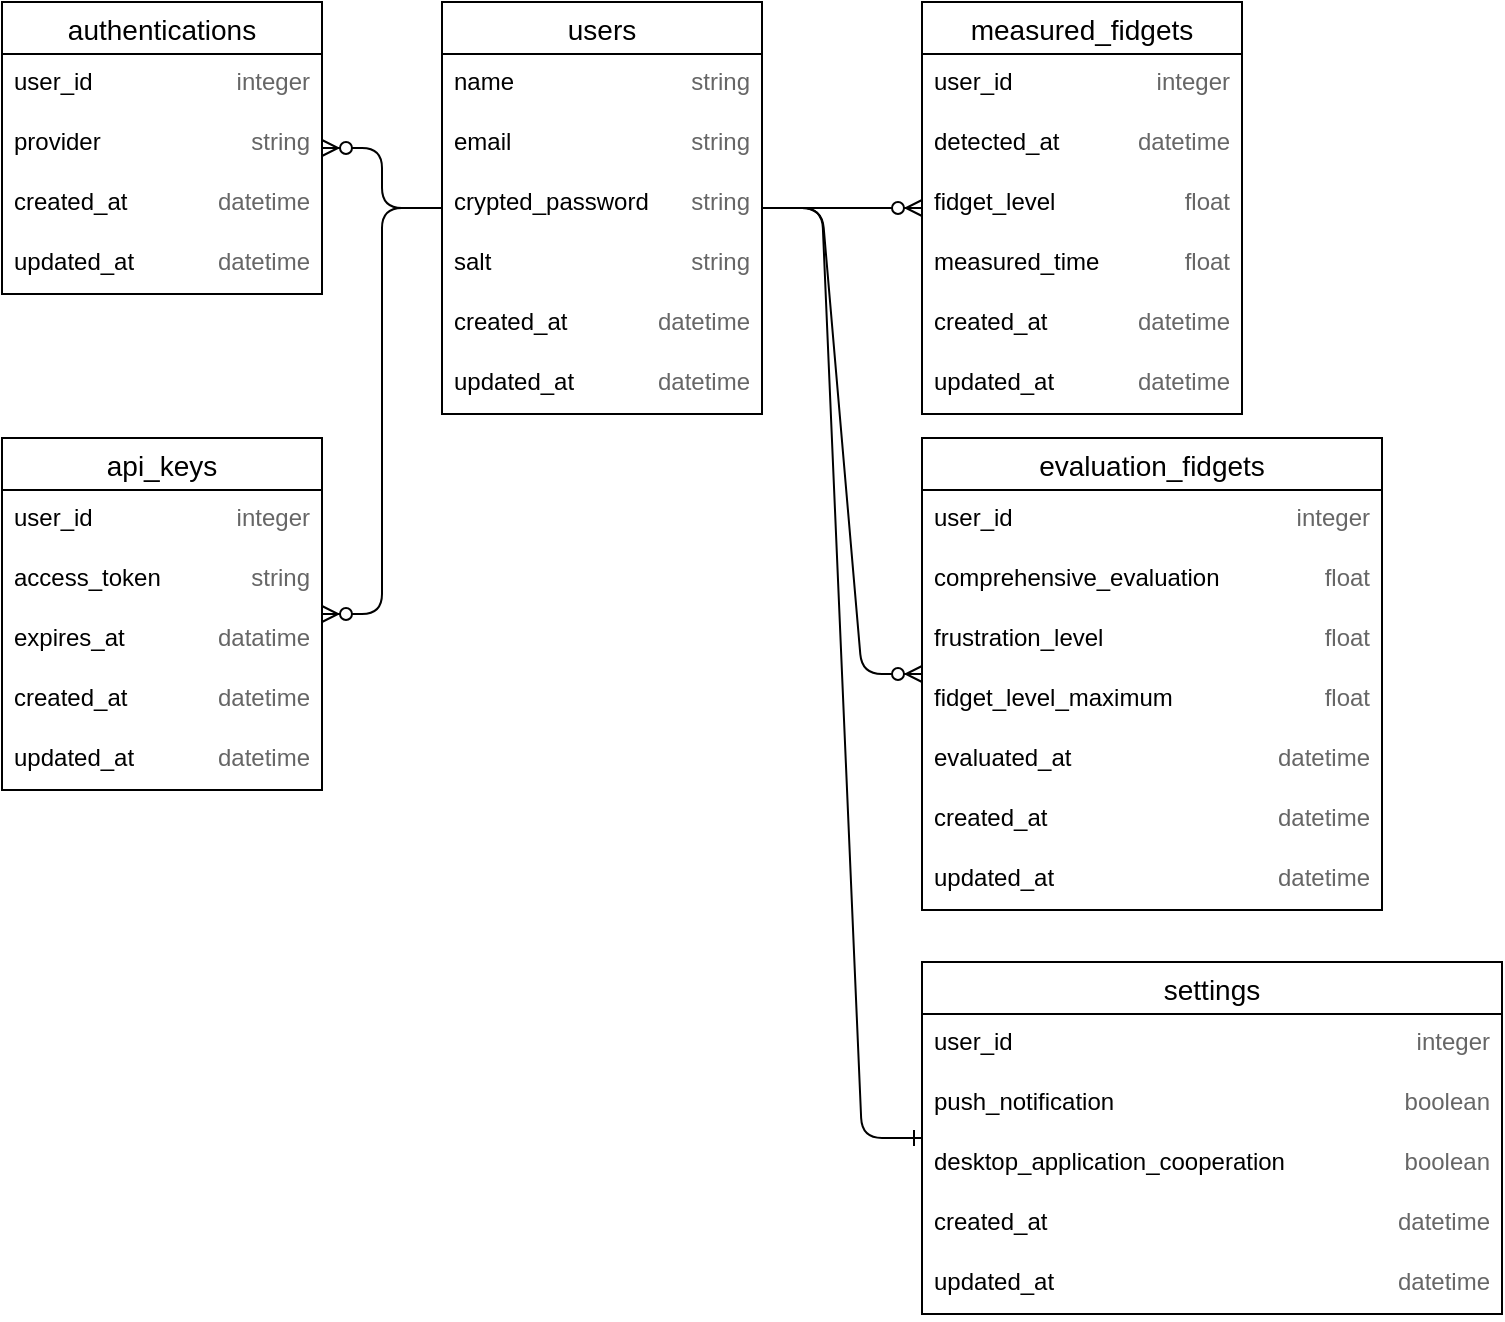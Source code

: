 <mxfile version="14.5.1" type="github">
  <diagram id="KMcwc66zo0s1owtwAtsU" name="ページ1">
    <mxGraphModel dx="946" dy="621" grid="1" gridSize="10" guides="1" tooltips="1" connect="1" arrows="1" fold="1" page="1" pageScale="1" pageWidth="1169" pageHeight="827" math="0" shadow="0">
      <root>
        <mxCell id="0" />
        <mxCell id="1" parent="0" />
        <object label="users" user="" id="TI8mW6i3zvdnM-aCLv4K-14">
          <mxCell style="swimlane;fontStyle=0;childLayout=stackLayout;horizontal=1;startSize=26;horizontalStack=0;resizeParent=1;resizeParentMax=0;resizeLast=0;collapsible=1;marginBottom=0;align=center;fontSize=14;" parent="1" vertex="1">
            <mxGeometry x="250" y="10" width="160" height="206" as="geometry" />
          </mxCell>
        </object>
        <mxCell id="AFSvtwd09aoUbGUzWYIh-38" value="" style="group" parent="TI8mW6i3zvdnM-aCLv4K-14" vertex="1" connectable="0">
          <mxGeometry y="26" width="160" height="30" as="geometry" />
        </mxCell>
        <mxCell id="AFSvtwd09aoUbGUzWYIh-39" value="name" style="text;strokeColor=none;fillColor=none;spacingLeft=4;spacingRight=4;overflow=hidden;rotatable=0;points=[[0,0.5],[1,0.5]];portConstraint=eastwest;fontSize=12;" parent="AFSvtwd09aoUbGUzWYIh-38" vertex="1">
          <mxGeometry width="100" height="30" as="geometry" />
        </mxCell>
        <mxCell id="AFSvtwd09aoUbGUzWYIh-40" value="string" style="text;strokeColor=none;fillColor=none;spacingLeft=4;spacingRight=4;overflow=hidden;rotatable=0;points=[[0,0.5],[1,0.5]];portConstraint=eastwest;fontSize=12;align=right;fontColor=#666666;" parent="AFSvtwd09aoUbGUzWYIh-38" vertex="1">
          <mxGeometry x="100" width="60" height="30" as="geometry" />
        </mxCell>
        <mxCell id="AFSvtwd09aoUbGUzWYIh-32" value="" style="group" parent="TI8mW6i3zvdnM-aCLv4K-14" vertex="1" connectable="0">
          <mxGeometry y="56" width="160" height="30" as="geometry" />
        </mxCell>
        <mxCell id="AFSvtwd09aoUbGUzWYIh-33" value="email" style="text;strokeColor=none;fillColor=none;spacingLeft=4;spacingRight=4;overflow=hidden;rotatable=0;points=[[0,0.5],[1,0.5]];portConstraint=eastwest;fontSize=12;" parent="AFSvtwd09aoUbGUzWYIh-32" vertex="1">
          <mxGeometry width="100" height="20.455" as="geometry" />
        </mxCell>
        <mxCell id="AFSvtwd09aoUbGUzWYIh-34" value="string" style="text;strokeColor=none;fillColor=none;spacingLeft=4;spacingRight=4;overflow=hidden;rotatable=0;points=[[0,0.5],[1,0.5]];portConstraint=eastwest;fontSize=12;align=right;fontColor=#666666;" parent="AFSvtwd09aoUbGUzWYIh-32" vertex="1">
          <mxGeometry x="100" width="60" height="20.455" as="geometry" />
        </mxCell>
        <mxCell id="AFSvtwd09aoUbGUzWYIh-29" value="" style="group" parent="TI8mW6i3zvdnM-aCLv4K-14" vertex="1" connectable="0">
          <mxGeometry y="86" width="160" height="30" as="geometry" />
        </mxCell>
        <mxCell id="AFSvtwd09aoUbGUzWYIh-30" value="crypted_password" style="text;strokeColor=none;fillColor=none;spacingLeft=4;spacingRight=4;overflow=hidden;rotatable=0;points=[[0,0.5],[1,0.5]];portConstraint=eastwest;fontSize=12;" parent="AFSvtwd09aoUbGUzWYIh-29" vertex="1">
          <mxGeometry width="110" height="30" as="geometry" />
        </mxCell>
        <mxCell id="AFSvtwd09aoUbGUzWYIh-31" value="string" style="text;strokeColor=none;fillColor=none;spacingLeft=4;spacingRight=4;overflow=hidden;rotatable=0;points=[[0,0.5],[1,0.5]];portConstraint=eastwest;fontSize=12;align=right;fontColor=#666666;" parent="AFSvtwd09aoUbGUzWYIh-29" vertex="1">
          <mxGeometry x="110" width="50" height="30" as="geometry" />
        </mxCell>
        <mxCell id="AFSvtwd09aoUbGUzWYIh-26" value="" style="group" parent="TI8mW6i3zvdnM-aCLv4K-14" vertex="1" connectable="0">
          <mxGeometry y="116" width="160" height="30" as="geometry" />
        </mxCell>
        <mxCell id="AFSvtwd09aoUbGUzWYIh-27" value="salt" style="text;strokeColor=none;fillColor=none;spacingLeft=4;spacingRight=4;overflow=hidden;rotatable=0;points=[[0,0.5],[1,0.5]];portConstraint=eastwest;fontSize=12;" parent="AFSvtwd09aoUbGUzWYIh-26" vertex="1">
          <mxGeometry width="100" height="30" as="geometry" />
        </mxCell>
        <mxCell id="AFSvtwd09aoUbGUzWYIh-28" value="string" style="text;strokeColor=none;fillColor=none;spacingLeft=4;spacingRight=4;overflow=hidden;rotatable=0;points=[[0,0.5],[1,0.5]];portConstraint=eastwest;fontSize=12;align=right;fontColor=#666666;" parent="AFSvtwd09aoUbGUzWYIh-26" vertex="1">
          <mxGeometry x="100" width="60" height="30" as="geometry" />
        </mxCell>
        <mxCell id="AFSvtwd09aoUbGUzWYIh-20" value="" style="group" parent="TI8mW6i3zvdnM-aCLv4K-14" vertex="1" connectable="0">
          <mxGeometry y="146" width="160" height="30" as="geometry" />
        </mxCell>
        <mxCell id="AFSvtwd09aoUbGUzWYIh-21" value="created_at" style="text;strokeColor=none;fillColor=none;spacingLeft=4;spacingRight=4;overflow=hidden;rotatable=0;points=[[0,0.5],[1,0.5]];portConstraint=eastwest;fontSize=12;" parent="AFSvtwd09aoUbGUzWYIh-20" vertex="1">
          <mxGeometry width="100" height="30" as="geometry" />
        </mxCell>
        <mxCell id="AFSvtwd09aoUbGUzWYIh-22" value="datetime" style="text;strokeColor=none;fillColor=none;spacingLeft=4;spacingRight=4;overflow=hidden;rotatable=0;points=[[0,0.5],[1,0.5]];portConstraint=eastwest;fontSize=12;align=right;fontColor=#666666;" parent="AFSvtwd09aoUbGUzWYIh-20" vertex="1">
          <mxGeometry x="100" width="60" height="30" as="geometry" />
        </mxCell>
        <mxCell id="AFSvtwd09aoUbGUzWYIh-19" value="" style="group" parent="TI8mW6i3zvdnM-aCLv4K-14" vertex="1" connectable="0">
          <mxGeometry y="176" width="160" height="30" as="geometry" />
        </mxCell>
        <mxCell id="AFSvtwd09aoUbGUzWYIh-17" value="updated_at" style="text;strokeColor=none;fillColor=none;spacingLeft=4;spacingRight=4;overflow=hidden;rotatable=0;points=[[0,0.5],[1,0.5]];portConstraint=eastwest;fontSize=12;" parent="AFSvtwd09aoUbGUzWYIh-19" vertex="1">
          <mxGeometry width="100" height="30" as="geometry" />
        </mxCell>
        <mxCell id="AFSvtwd09aoUbGUzWYIh-18" value="datetime" style="text;strokeColor=none;fillColor=none;spacingLeft=4;spacingRight=4;overflow=hidden;rotatable=0;points=[[0,0.5],[1,0.5]];portConstraint=eastwest;fontSize=12;align=right;fontColor=#666666;" parent="AFSvtwd09aoUbGUzWYIh-19" vertex="1">
          <mxGeometry x="100" width="60" height="30" as="geometry" />
        </mxCell>
        <mxCell id="TI8mW6i3zvdnM-aCLv4K-18" value="measured_fidgets" style="swimlane;fontStyle=0;childLayout=stackLayout;horizontal=1;startSize=26;horizontalStack=0;resizeParent=1;resizeParentMax=0;resizeLast=0;collapsible=1;marginBottom=0;align=center;fontSize=14;" parent="1" vertex="1">
          <mxGeometry x="490" y="10" width="160" height="206" as="geometry" />
        </mxCell>
        <mxCell id="AFSvtwd09aoUbGUzWYIh-58" value="" style="group" parent="TI8mW6i3zvdnM-aCLv4K-18" vertex="1" connectable="0">
          <mxGeometry y="26" width="160" height="30" as="geometry" />
        </mxCell>
        <mxCell id="AFSvtwd09aoUbGUzWYIh-59" value="user_id" style="text;strokeColor=none;fillColor=none;spacingLeft=4;spacingRight=4;overflow=hidden;rotatable=0;points=[[0,0.5],[1,0.5]];portConstraint=eastwest;fontSize=12;" parent="AFSvtwd09aoUbGUzWYIh-58" vertex="1">
          <mxGeometry width="100" height="30" as="geometry" />
        </mxCell>
        <mxCell id="AFSvtwd09aoUbGUzWYIh-60" value="integer" style="text;strokeColor=none;fillColor=none;spacingLeft=4;spacingRight=4;overflow=hidden;rotatable=0;points=[[0,0.5],[1,0.5]];portConstraint=eastwest;fontSize=12;align=right;fontColor=#666666;" parent="AFSvtwd09aoUbGUzWYIh-58" vertex="1">
          <mxGeometry x="100" width="60" height="30" as="geometry" />
        </mxCell>
        <mxCell id="AFSvtwd09aoUbGUzWYIh-70" value="" style="group" parent="TI8mW6i3zvdnM-aCLv4K-18" vertex="1" connectable="0">
          <mxGeometry y="56" width="160" height="30" as="geometry" />
        </mxCell>
        <mxCell id="AFSvtwd09aoUbGUzWYIh-71" value="detected_at" style="text;strokeColor=none;fillColor=none;spacingLeft=4;spacingRight=4;overflow=hidden;rotatable=0;points=[[0,0.5],[1,0.5]];portConstraint=eastwest;fontSize=12;" parent="AFSvtwd09aoUbGUzWYIh-70" vertex="1">
          <mxGeometry width="100" height="30" as="geometry" />
        </mxCell>
        <mxCell id="AFSvtwd09aoUbGUzWYIh-72" value="datetime" style="text;strokeColor=none;fillColor=none;spacingLeft=4;spacingRight=4;overflow=hidden;rotatable=0;points=[[0,0.5],[1,0.5]];portConstraint=eastwest;fontSize=12;align=right;fontColor=#666666;" parent="AFSvtwd09aoUbGUzWYIh-70" vertex="1">
          <mxGeometry x="100" width="60" height="30" as="geometry" />
        </mxCell>
        <mxCell id="AFSvtwd09aoUbGUzWYIh-64" value="" style="group" parent="TI8mW6i3zvdnM-aCLv4K-18" vertex="1" connectable="0">
          <mxGeometry y="86" width="160" height="30" as="geometry" />
        </mxCell>
        <mxCell id="AFSvtwd09aoUbGUzWYIh-65" value="fidget_level" style="text;strokeColor=none;fillColor=none;spacingLeft=4;spacingRight=4;overflow=hidden;rotatable=0;points=[[0,0.5],[1,0.5]];portConstraint=eastwest;fontSize=12;" parent="AFSvtwd09aoUbGUzWYIh-64" vertex="1">
          <mxGeometry width="100" height="30" as="geometry" />
        </mxCell>
        <mxCell id="AFSvtwd09aoUbGUzWYIh-66" value="float" style="text;strokeColor=none;fillColor=none;spacingLeft=4;spacingRight=4;overflow=hidden;rotatable=0;points=[[0,0.5],[1,0.5]];portConstraint=eastwest;fontSize=12;align=right;fontColor=#666666;" parent="AFSvtwd09aoUbGUzWYIh-64" vertex="1">
          <mxGeometry x="100" width="60" height="30" as="geometry" />
        </mxCell>
        <mxCell id="AFSvtwd09aoUbGUzWYIh-67" value="" style="group" parent="TI8mW6i3zvdnM-aCLv4K-18" vertex="1" connectable="0">
          <mxGeometry y="116" width="160" height="30" as="geometry" />
        </mxCell>
        <mxCell id="AFSvtwd09aoUbGUzWYIh-68" value="measured_time" style="text;strokeColor=none;fillColor=none;spacingLeft=4;spacingRight=4;overflow=hidden;rotatable=0;points=[[0,0.5],[1,0.5]];portConstraint=eastwest;fontSize=12;" parent="AFSvtwd09aoUbGUzWYIh-67" vertex="1">
          <mxGeometry width="100" height="30" as="geometry" />
        </mxCell>
        <mxCell id="AFSvtwd09aoUbGUzWYIh-69" value="float" style="text;strokeColor=none;fillColor=none;spacingLeft=4;spacingRight=4;overflow=hidden;rotatable=0;points=[[0,0.5],[1,0.5]];portConstraint=eastwest;fontSize=12;align=right;fontColor=#666666;" parent="AFSvtwd09aoUbGUzWYIh-67" vertex="1">
          <mxGeometry x="100" width="60" height="30" as="geometry" />
        </mxCell>
        <mxCell id="AFSvtwd09aoUbGUzWYIh-61" value="" style="group" parent="TI8mW6i3zvdnM-aCLv4K-18" vertex="1" connectable="0">
          <mxGeometry y="146" width="160" height="30" as="geometry" />
        </mxCell>
        <mxCell id="AFSvtwd09aoUbGUzWYIh-62" value="created_at" style="text;strokeColor=none;fillColor=none;spacingLeft=4;spacingRight=4;overflow=hidden;rotatable=0;points=[[0,0.5],[1,0.5]];portConstraint=eastwest;fontSize=12;" parent="AFSvtwd09aoUbGUzWYIh-61" vertex="1">
          <mxGeometry width="100" height="30" as="geometry" />
        </mxCell>
        <mxCell id="AFSvtwd09aoUbGUzWYIh-63" value="datetime" style="text;strokeColor=none;fillColor=none;spacingLeft=4;spacingRight=4;overflow=hidden;rotatable=0;points=[[0,0.5],[1,0.5]];portConstraint=eastwest;fontSize=12;align=right;fontColor=#666666;" parent="AFSvtwd09aoUbGUzWYIh-61" vertex="1">
          <mxGeometry x="100" width="60" height="30" as="geometry" />
        </mxCell>
        <mxCell id="AFSvtwd09aoUbGUzWYIh-73" value="" style="group" parent="TI8mW6i3zvdnM-aCLv4K-18" vertex="1" connectable="0">
          <mxGeometry y="176" width="160" height="30" as="geometry" />
        </mxCell>
        <mxCell id="AFSvtwd09aoUbGUzWYIh-74" value="updated_at" style="text;strokeColor=none;fillColor=none;spacingLeft=4;spacingRight=4;overflow=hidden;rotatable=0;points=[[0,0.5],[1,0.5]];portConstraint=eastwest;fontSize=12;" parent="AFSvtwd09aoUbGUzWYIh-73" vertex="1">
          <mxGeometry width="100" height="30" as="geometry" />
        </mxCell>
        <mxCell id="AFSvtwd09aoUbGUzWYIh-75" value="datetime" style="text;strokeColor=none;fillColor=none;spacingLeft=4;spacingRight=4;overflow=hidden;rotatable=0;points=[[0,0.5],[1,0.5]];portConstraint=eastwest;fontSize=12;align=right;fontColor=#666666;" parent="AFSvtwd09aoUbGUzWYIh-73" vertex="1">
          <mxGeometry x="100" width="60" height="30" as="geometry" />
        </mxCell>
        <mxCell id="TI8mW6i3zvdnM-aCLv4K-25" value="authentications" style="swimlane;fontStyle=0;childLayout=stackLayout;horizontal=1;startSize=26;horizontalStack=0;resizeParent=1;resizeParentMax=0;resizeLast=0;collapsible=1;marginBottom=0;align=center;fontSize=14;" parent="1" vertex="1">
          <mxGeometry x="30" y="10" width="160" height="146" as="geometry">
            <mxRectangle x="330" y="350" width="120" height="26" as="alternateBounds" />
          </mxGeometry>
        </mxCell>
        <mxCell id="AFSvtwd09aoUbGUzWYIh-42" value="" style="group" parent="TI8mW6i3zvdnM-aCLv4K-25" vertex="1" connectable="0">
          <mxGeometry y="26" width="160" height="30" as="geometry" />
        </mxCell>
        <mxCell id="AFSvtwd09aoUbGUzWYIh-43" value="user_id" style="text;strokeColor=none;fillColor=none;spacingLeft=4;spacingRight=4;overflow=hidden;rotatable=0;points=[[0,0.5],[1,0.5]];portConstraint=eastwest;fontSize=12;" parent="AFSvtwd09aoUbGUzWYIh-42" vertex="1">
          <mxGeometry width="100" height="30" as="geometry" />
        </mxCell>
        <mxCell id="AFSvtwd09aoUbGUzWYIh-44" value="integer" style="text;strokeColor=none;fillColor=none;spacingLeft=4;spacingRight=4;overflow=hidden;rotatable=0;points=[[0,0.5],[1,0.5]];portConstraint=eastwest;fontSize=12;align=right;fontColor=#666666;" parent="AFSvtwd09aoUbGUzWYIh-42" vertex="1">
          <mxGeometry x="100" width="60" height="30" as="geometry" />
        </mxCell>
        <mxCell id="AFSvtwd09aoUbGUzWYIh-45" value="" style="group" parent="TI8mW6i3zvdnM-aCLv4K-25" vertex="1" connectable="0">
          <mxGeometry y="56" width="160" height="30" as="geometry" />
        </mxCell>
        <mxCell id="AFSvtwd09aoUbGUzWYIh-46" value="provider" style="text;strokeColor=none;fillColor=none;spacingLeft=4;spacingRight=4;overflow=hidden;rotatable=0;points=[[0,0.5],[1,0.5]];portConstraint=eastwest;fontSize=12;" parent="AFSvtwd09aoUbGUzWYIh-45" vertex="1">
          <mxGeometry width="100" height="30" as="geometry" />
        </mxCell>
        <mxCell id="AFSvtwd09aoUbGUzWYIh-47" value="string" style="text;strokeColor=none;fillColor=none;spacingLeft=4;spacingRight=4;overflow=hidden;rotatable=0;points=[[0,0.5],[1,0.5]];portConstraint=eastwest;fontSize=12;align=right;fontColor=#666666;" parent="AFSvtwd09aoUbGUzWYIh-45" vertex="1">
          <mxGeometry x="100" width="60" height="30" as="geometry" />
        </mxCell>
        <mxCell id="AFSvtwd09aoUbGUzWYIh-52" value="" style="group" parent="TI8mW6i3zvdnM-aCLv4K-25" vertex="1" connectable="0">
          <mxGeometry y="86" width="160" height="30" as="geometry" />
        </mxCell>
        <mxCell id="AFSvtwd09aoUbGUzWYIh-53" value="created_at" style="text;strokeColor=none;fillColor=none;spacingLeft=4;spacingRight=4;overflow=hidden;rotatable=0;points=[[0,0.5],[1,0.5]];portConstraint=eastwest;fontSize=12;" parent="AFSvtwd09aoUbGUzWYIh-52" vertex="1">
          <mxGeometry width="100" height="30" as="geometry" />
        </mxCell>
        <mxCell id="AFSvtwd09aoUbGUzWYIh-54" value="datetime" style="text;strokeColor=none;fillColor=none;spacingLeft=4;spacingRight=4;overflow=hidden;rotatable=0;points=[[0,0.5],[1,0.5]];portConstraint=eastwest;fontSize=12;align=right;fontColor=#666666;" parent="AFSvtwd09aoUbGUzWYIh-52" vertex="1">
          <mxGeometry x="100" width="60" height="30" as="geometry" />
        </mxCell>
        <mxCell id="AFSvtwd09aoUbGUzWYIh-55" value="" style="group" parent="TI8mW6i3zvdnM-aCLv4K-25" vertex="1" connectable="0">
          <mxGeometry y="116" width="160" height="30" as="geometry" />
        </mxCell>
        <mxCell id="AFSvtwd09aoUbGUzWYIh-56" value="updated_at" style="text;strokeColor=none;fillColor=none;spacingLeft=4;spacingRight=4;overflow=hidden;rotatable=0;points=[[0,0.5],[1,0.5]];portConstraint=eastwest;fontSize=12;" parent="AFSvtwd09aoUbGUzWYIh-55" vertex="1">
          <mxGeometry width="100" height="30" as="geometry" />
        </mxCell>
        <mxCell id="AFSvtwd09aoUbGUzWYIh-57" value="datetime" style="text;strokeColor=none;fillColor=none;spacingLeft=4;spacingRight=4;overflow=hidden;rotatable=0;points=[[0,0.5],[1,0.5]];portConstraint=eastwest;fontSize=12;align=right;fontColor=#666666;" parent="AFSvtwd09aoUbGUzWYIh-55" vertex="1">
          <mxGeometry x="100" width="60" height="30" as="geometry" />
        </mxCell>
        <mxCell id="TI8mW6i3zvdnM-aCLv4K-67" value="" style="edgeStyle=entityRelationEdgeStyle;fontSize=12;html=1;endArrow=ERone;endFill=1;" parent="1" source="TI8mW6i3zvdnM-aCLv4K-14" target="AFSvtwd09aoUbGUzWYIh-96" edge="1">
          <mxGeometry width="100" height="100" relative="1" as="geometry">
            <mxPoint x="360" y="450" as="sourcePoint" />
            <mxPoint x="490" y="538" as="targetPoint" />
          </mxGeometry>
        </mxCell>
        <mxCell id="TI8mW6i3zvdnM-aCLv4K-69" value="" style="edgeStyle=entityRelationEdgeStyle;fontSize=12;html=1;endArrow=ERzeroToMany;endFill=1;" parent="1" source="TI8mW6i3zvdnM-aCLv4K-14" target="TI8mW6i3zvdnM-aCLv4K-25" edge="1">
          <mxGeometry width="100" height="100" relative="1" as="geometry">
            <mxPoint x="360" y="450" as="sourcePoint" />
            <mxPoint x="460" y="350" as="targetPoint" />
          </mxGeometry>
        </mxCell>
        <mxCell id="TI8mW6i3zvdnM-aCLv4K-88" value="" style="edgeStyle=entityRelationEdgeStyle;fontSize=12;html=1;endArrow=ERzeroToMany;endFill=1;" parent="1" source="TI8mW6i3zvdnM-aCLv4K-14" target="TI8mW6i3zvdnM-aCLv4K-18" edge="1">
          <mxGeometry width="100" height="100" relative="1" as="geometry">
            <mxPoint x="360" y="390" as="sourcePoint" />
            <mxPoint x="460" y="290" as="targetPoint" />
          </mxGeometry>
        </mxCell>
        <mxCell id="TI8mW6i3zvdnM-aCLv4K-89" value="" style="edgeStyle=entityRelationEdgeStyle;fontSize=12;html=1;endArrow=ERzeroToMany;endFill=1;" parent="1" source="TI8mW6i3zvdnM-aCLv4K-14" target="AFSvtwd09aoUbGUzWYIh-76" edge="1">
          <mxGeometry width="100" height="100" relative="1" as="geometry">
            <mxPoint x="360" y="390" as="sourcePoint" />
            <mxPoint x="490" y="331" as="targetPoint" />
          </mxGeometry>
        </mxCell>
        <mxCell id="AFSvtwd09aoUbGUzWYIh-76" value="evaluation_fidgets" style="swimlane;fontStyle=0;childLayout=stackLayout;horizontal=1;startSize=26;horizontalStack=0;resizeParent=1;resizeParentMax=0;resizeLast=0;collapsible=1;marginBottom=0;align=center;fontSize=14;" parent="1" vertex="1">
          <mxGeometry x="490" y="228" width="230" height="236" as="geometry" />
        </mxCell>
        <mxCell id="AFSvtwd09aoUbGUzWYIh-77" value="" style="group" parent="AFSvtwd09aoUbGUzWYIh-76" vertex="1" connectable="0">
          <mxGeometry y="26" width="230" height="30" as="geometry" />
        </mxCell>
        <mxCell id="AFSvtwd09aoUbGUzWYIh-78" value="user_id" style="text;strokeColor=none;fillColor=none;spacingLeft=4;spacingRight=4;overflow=hidden;rotatable=0;points=[[0,0.5],[1,0.5]];portConstraint=eastwest;fontSize=12;" parent="AFSvtwd09aoUbGUzWYIh-77" vertex="1">
          <mxGeometry width="100" height="30" as="geometry" />
        </mxCell>
        <mxCell id="AFSvtwd09aoUbGUzWYIh-79" value="integer" style="text;strokeColor=none;fillColor=none;spacingLeft=4;spacingRight=4;overflow=hidden;rotatable=0;points=[[0,0.5],[1,0.5]];portConstraint=eastwest;fontSize=12;align=right;fontColor=#666666;" parent="AFSvtwd09aoUbGUzWYIh-77" vertex="1">
          <mxGeometry x="170" width="60" height="30" as="geometry" />
        </mxCell>
        <mxCell id="AFSvtwd09aoUbGUzWYIh-80" value="" style="group" parent="AFSvtwd09aoUbGUzWYIh-76" vertex="1" connectable="0">
          <mxGeometry y="56" width="230" height="30" as="geometry" />
        </mxCell>
        <mxCell id="AFSvtwd09aoUbGUzWYIh-81" value="comprehensive_evaluation" style="text;strokeColor=none;fillColor=none;spacingLeft=4;spacingRight=4;overflow=hidden;rotatable=0;points=[[0,0.5],[1,0.5]];portConstraint=eastwest;fontSize=12;" parent="AFSvtwd09aoUbGUzWYIh-80" vertex="1">
          <mxGeometry width="170" height="30" as="geometry" />
        </mxCell>
        <mxCell id="AFSvtwd09aoUbGUzWYIh-82" value="float" style="text;strokeColor=none;fillColor=none;spacingLeft=4;spacingRight=4;overflow=hidden;rotatable=0;points=[[0,0.5],[1,0.5]];portConstraint=eastwest;fontSize=12;align=right;fontColor=#666666;" parent="AFSvtwd09aoUbGUzWYIh-80" vertex="1">
          <mxGeometry x="170" width="60" height="30" as="geometry" />
        </mxCell>
        <mxCell id="AFSvtwd09aoUbGUzWYIh-83" value="" style="group" parent="AFSvtwd09aoUbGUzWYIh-76" vertex="1" connectable="0">
          <mxGeometry y="86" width="230" height="30" as="geometry" />
        </mxCell>
        <mxCell id="AFSvtwd09aoUbGUzWYIh-84" value="frustration_level" style="text;strokeColor=none;fillColor=none;spacingLeft=4;spacingRight=4;overflow=hidden;rotatable=0;points=[[0,0.5],[1,0.5]];portConstraint=eastwest;fontSize=12;" parent="AFSvtwd09aoUbGUzWYIh-83" vertex="1">
          <mxGeometry width="120" height="30" as="geometry" />
        </mxCell>
        <mxCell id="AFSvtwd09aoUbGUzWYIh-85" value="float" style="text;strokeColor=none;fillColor=none;spacingLeft=4;spacingRight=4;overflow=hidden;rotatable=0;points=[[0,0.5],[1,0.5]];portConstraint=eastwest;fontSize=12;align=right;fontColor=#666666;" parent="AFSvtwd09aoUbGUzWYIh-83" vertex="1">
          <mxGeometry x="170" width="60" height="30" as="geometry" />
        </mxCell>
        <mxCell id="AFSvtwd09aoUbGUzWYIh-86" value="" style="group" parent="AFSvtwd09aoUbGUzWYIh-76" vertex="1" connectable="0">
          <mxGeometry y="116" width="230" height="30" as="geometry" />
        </mxCell>
        <mxCell id="AFSvtwd09aoUbGUzWYIh-87" value="fidget_level_maximum" style="text;strokeColor=none;fillColor=none;spacingLeft=4;spacingRight=4;overflow=hidden;rotatable=0;points=[[0,0.5],[1,0.5]];portConstraint=eastwest;fontSize=12;" parent="AFSvtwd09aoUbGUzWYIh-86" vertex="1">
          <mxGeometry width="160" height="30" as="geometry" />
        </mxCell>
        <mxCell id="AFSvtwd09aoUbGUzWYIh-88" value="float" style="text;strokeColor=none;fillColor=none;spacingLeft=4;spacingRight=4;overflow=hidden;rotatable=0;points=[[0,0.5],[1,0.5]];portConstraint=eastwest;fontSize=12;align=right;fontColor=#666666;" parent="AFSvtwd09aoUbGUzWYIh-86" vertex="1">
          <mxGeometry x="170" width="60" height="30" as="geometry" />
        </mxCell>
        <mxCell id="wh-TUkgW1crc3DK6rIpM-2" value="" style="group" vertex="1" connectable="0" parent="AFSvtwd09aoUbGUzWYIh-76">
          <mxGeometry y="146" width="230" height="30" as="geometry" />
        </mxCell>
        <mxCell id="wh-TUkgW1crc3DK6rIpM-3" value="evaluated_at" style="text;strokeColor=none;fillColor=none;spacingLeft=4;spacingRight=4;overflow=hidden;rotatable=0;points=[[0,0.5],[1,0.5]];portConstraint=eastwest;fontSize=12;" vertex="1" parent="wh-TUkgW1crc3DK6rIpM-2">
          <mxGeometry width="100" height="30" as="geometry" />
        </mxCell>
        <mxCell id="wh-TUkgW1crc3DK6rIpM-4" value="datetime" style="text;strokeColor=none;fillColor=none;spacingLeft=4;spacingRight=4;overflow=hidden;rotatable=0;points=[[0,0.5],[1,0.5]];portConstraint=eastwest;fontSize=12;align=right;fontColor=#666666;" vertex="1" parent="wh-TUkgW1crc3DK6rIpM-2">
          <mxGeometry x="170" width="60" height="30" as="geometry" />
        </mxCell>
        <mxCell id="AFSvtwd09aoUbGUzWYIh-89" value="" style="group" parent="AFSvtwd09aoUbGUzWYIh-76" vertex="1" connectable="0">
          <mxGeometry y="176" width="230" height="30" as="geometry" />
        </mxCell>
        <mxCell id="AFSvtwd09aoUbGUzWYIh-90" value="created_at" style="text;strokeColor=none;fillColor=none;spacingLeft=4;spacingRight=4;overflow=hidden;rotatable=0;points=[[0,0.5],[1,0.5]];portConstraint=eastwest;fontSize=12;" parent="AFSvtwd09aoUbGUzWYIh-89" vertex="1">
          <mxGeometry width="100" height="30" as="geometry" />
        </mxCell>
        <mxCell id="AFSvtwd09aoUbGUzWYIh-91" value="datetime" style="text;strokeColor=none;fillColor=none;spacingLeft=4;spacingRight=4;overflow=hidden;rotatable=0;points=[[0,0.5],[1,0.5]];portConstraint=eastwest;fontSize=12;align=right;fontColor=#666666;" parent="AFSvtwd09aoUbGUzWYIh-89" vertex="1">
          <mxGeometry x="170" width="60" height="30" as="geometry" />
        </mxCell>
        <mxCell id="AFSvtwd09aoUbGUzWYIh-92" value="" style="group" parent="AFSvtwd09aoUbGUzWYIh-76" vertex="1" connectable="0">
          <mxGeometry y="206" width="230" height="30" as="geometry" />
        </mxCell>
        <mxCell id="AFSvtwd09aoUbGUzWYIh-93" value="updated_at" style="text;strokeColor=none;fillColor=none;spacingLeft=4;spacingRight=4;overflow=hidden;rotatable=0;points=[[0,0.5],[1,0.5]];portConstraint=eastwest;fontSize=12;" parent="AFSvtwd09aoUbGUzWYIh-92" vertex="1">
          <mxGeometry width="100" height="30" as="geometry" />
        </mxCell>
        <mxCell id="AFSvtwd09aoUbGUzWYIh-94" value="datetime" style="text;strokeColor=none;fillColor=none;spacingLeft=4;spacingRight=4;overflow=hidden;rotatable=0;points=[[0,0.5],[1,0.5]];portConstraint=eastwest;fontSize=12;align=right;fontColor=#666666;" parent="AFSvtwd09aoUbGUzWYIh-92" vertex="1">
          <mxGeometry x="170" width="60" height="30" as="geometry" />
        </mxCell>
        <mxCell id="AFSvtwd09aoUbGUzWYIh-96" value="settings" style="swimlane;fontStyle=0;childLayout=stackLayout;horizontal=1;startSize=26;horizontalStack=0;resizeParent=1;resizeParentMax=0;resizeLast=0;collapsible=1;marginBottom=0;align=center;fontSize=14;" parent="1" vertex="1">
          <mxGeometry x="490" y="490" width="290" height="176" as="geometry" />
        </mxCell>
        <mxCell id="AFSvtwd09aoUbGUzWYIh-97" value="" style="group" parent="AFSvtwd09aoUbGUzWYIh-96" vertex="1" connectable="0">
          <mxGeometry y="26" width="290" height="30" as="geometry" />
        </mxCell>
        <mxCell id="AFSvtwd09aoUbGUzWYIh-98" value="user_id" style="text;strokeColor=none;fillColor=none;spacingLeft=4;spacingRight=4;overflow=hidden;rotatable=0;points=[[0,0.5],[1,0.5]];portConstraint=eastwest;fontSize=12;" parent="AFSvtwd09aoUbGUzWYIh-97" vertex="1">
          <mxGeometry width="100" height="30" as="geometry" />
        </mxCell>
        <mxCell id="AFSvtwd09aoUbGUzWYIh-99" value="integer" style="text;strokeColor=none;fillColor=none;spacingLeft=4;spacingRight=4;overflow=hidden;rotatable=0;points=[[0,0.5],[1,0.5]];portConstraint=eastwest;fontSize=12;align=right;fontColor=#666666;" parent="AFSvtwd09aoUbGUzWYIh-97" vertex="1">
          <mxGeometry x="230" width="60" height="30" as="geometry" />
        </mxCell>
        <mxCell id="AFSvtwd09aoUbGUzWYIh-100" value="" style="group" parent="AFSvtwd09aoUbGUzWYIh-96" vertex="1" connectable="0">
          <mxGeometry y="56" width="290" height="30" as="geometry" />
        </mxCell>
        <mxCell id="AFSvtwd09aoUbGUzWYIh-101" value="push_notification" style="text;strokeColor=none;fillColor=none;spacingLeft=4;spacingRight=4;overflow=hidden;rotatable=0;points=[[0,0.5],[1,0.5]];portConstraint=eastwest;fontSize=12;" parent="AFSvtwd09aoUbGUzWYIh-100" vertex="1">
          <mxGeometry width="170" height="30" as="geometry" />
        </mxCell>
        <mxCell id="AFSvtwd09aoUbGUzWYIh-102" value="boolean" style="text;strokeColor=none;fillColor=none;spacingLeft=4;spacingRight=4;overflow=hidden;rotatable=0;points=[[0,0.5],[1,0.5]];portConstraint=eastwest;fontSize=12;align=right;fontColor=#666666;" parent="AFSvtwd09aoUbGUzWYIh-100" vertex="1">
          <mxGeometry x="230" width="60" height="30" as="geometry" />
        </mxCell>
        <mxCell id="AFSvtwd09aoUbGUzWYIh-103" value="" style="group" parent="AFSvtwd09aoUbGUzWYIh-96" vertex="1" connectable="0">
          <mxGeometry y="86" width="290" height="30" as="geometry" />
        </mxCell>
        <mxCell id="AFSvtwd09aoUbGUzWYIh-104" value="desktop_application_cooperation" style="text;strokeColor=none;fillColor=none;spacingLeft=4;spacingRight=4;overflow=hidden;rotatable=0;points=[[0,0.5],[1,0.5]];portConstraint=eastwest;fontSize=12;" parent="AFSvtwd09aoUbGUzWYIh-103" vertex="1">
          <mxGeometry width="190" height="30" as="geometry" />
        </mxCell>
        <mxCell id="AFSvtwd09aoUbGUzWYIh-105" value="boolean" style="text;strokeColor=none;fillColor=none;spacingLeft=4;spacingRight=4;overflow=hidden;rotatable=0;points=[[0,0.5],[1,0.5]];portConstraint=eastwest;fontSize=12;align=right;fontColor=#666666;" parent="AFSvtwd09aoUbGUzWYIh-103" vertex="1">
          <mxGeometry x="230" width="60" height="30" as="geometry" />
        </mxCell>
        <mxCell id="AFSvtwd09aoUbGUzWYIh-109" value="" style="group" parent="AFSvtwd09aoUbGUzWYIh-96" vertex="1" connectable="0">
          <mxGeometry y="116" width="290" height="30" as="geometry" />
        </mxCell>
        <mxCell id="AFSvtwd09aoUbGUzWYIh-110" value="created_at" style="text;strokeColor=none;fillColor=none;spacingLeft=4;spacingRight=4;overflow=hidden;rotatable=0;points=[[0,0.5],[1,0.5]];portConstraint=eastwest;fontSize=12;" parent="AFSvtwd09aoUbGUzWYIh-109" vertex="1">
          <mxGeometry width="100" height="30" as="geometry" />
        </mxCell>
        <mxCell id="AFSvtwd09aoUbGUzWYIh-111" value="datetime" style="text;strokeColor=none;fillColor=none;spacingLeft=4;spacingRight=4;overflow=hidden;rotatable=0;points=[[0,0.5],[1,0.5]];portConstraint=eastwest;fontSize=12;align=right;fontColor=#666666;" parent="AFSvtwd09aoUbGUzWYIh-109" vertex="1">
          <mxGeometry x="230" width="60" height="30" as="geometry" />
        </mxCell>
        <mxCell id="AFSvtwd09aoUbGUzWYIh-112" value="" style="group" parent="AFSvtwd09aoUbGUzWYIh-96" vertex="1" connectable="0">
          <mxGeometry y="146" width="290" height="30" as="geometry" />
        </mxCell>
        <mxCell id="AFSvtwd09aoUbGUzWYIh-113" value="updated_at" style="text;strokeColor=none;fillColor=none;spacingLeft=4;spacingRight=4;overflow=hidden;rotatable=0;points=[[0,0.5],[1,0.5]];portConstraint=eastwest;fontSize=12;" parent="AFSvtwd09aoUbGUzWYIh-112" vertex="1">
          <mxGeometry width="100" height="30" as="geometry" />
        </mxCell>
        <mxCell id="AFSvtwd09aoUbGUzWYIh-114" value="datetime" style="text;strokeColor=none;fillColor=none;spacingLeft=4;spacingRight=4;overflow=hidden;rotatable=0;points=[[0,0.5],[1,0.5]];portConstraint=eastwest;fontSize=12;align=right;fontColor=#666666;" parent="AFSvtwd09aoUbGUzWYIh-112" vertex="1">
          <mxGeometry x="230" width="60" height="30" as="geometry" />
        </mxCell>
        <object label="api_keys" user="" id="AFSvtwd09aoUbGUzWYIh-118">
          <mxCell style="swimlane;fontStyle=0;childLayout=stackLayout;horizontal=1;startSize=26;horizontalStack=0;resizeParent=1;resizeParentMax=0;resizeLast=0;collapsible=1;marginBottom=0;align=center;fontSize=14;" parent="1" vertex="1">
            <mxGeometry x="30" y="228" width="160" height="176" as="geometry" />
          </mxCell>
        </object>
        <mxCell id="AFSvtwd09aoUbGUzWYIh-119" value="" style="group" parent="AFSvtwd09aoUbGUzWYIh-118" vertex="1" connectable="0">
          <mxGeometry y="26" width="160" height="30" as="geometry" />
        </mxCell>
        <mxCell id="AFSvtwd09aoUbGUzWYIh-120" value="user_id" style="text;strokeColor=none;fillColor=none;spacingLeft=4;spacingRight=4;overflow=hidden;rotatable=0;points=[[0,0.5],[1,0.5]];portConstraint=eastwest;fontSize=12;" parent="AFSvtwd09aoUbGUzWYIh-119" vertex="1">
          <mxGeometry width="100" height="30" as="geometry" />
        </mxCell>
        <mxCell id="AFSvtwd09aoUbGUzWYIh-121" value="integer" style="text;strokeColor=none;fillColor=none;spacingLeft=4;spacingRight=4;overflow=hidden;rotatable=0;points=[[0,0.5],[1,0.5]];portConstraint=eastwest;fontSize=12;align=right;fontColor=#666666;" parent="AFSvtwd09aoUbGUzWYIh-119" vertex="1">
          <mxGeometry x="100" width="60" height="30" as="geometry" />
        </mxCell>
        <mxCell id="AFSvtwd09aoUbGUzWYIh-122" value="" style="group" parent="AFSvtwd09aoUbGUzWYIh-118" vertex="1" connectable="0">
          <mxGeometry y="56" width="160" height="30" as="geometry" />
        </mxCell>
        <mxCell id="AFSvtwd09aoUbGUzWYIh-123" value="access_token" style="text;strokeColor=none;fillColor=none;spacingLeft=4;spacingRight=4;overflow=hidden;rotatable=0;points=[[0,0.5],[1,0.5]];portConstraint=eastwest;fontSize=12;" parent="AFSvtwd09aoUbGUzWYIh-122" vertex="1">
          <mxGeometry width="100" height="20.455" as="geometry" />
        </mxCell>
        <mxCell id="AFSvtwd09aoUbGUzWYIh-124" value="string" style="text;strokeColor=none;fillColor=none;spacingLeft=4;spacingRight=4;overflow=hidden;rotatable=0;points=[[0,0.5],[1,0.5]];portConstraint=eastwest;fontSize=12;align=right;fontColor=#666666;" parent="AFSvtwd09aoUbGUzWYIh-122" vertex="1">
          <mxGeometry x="100" width="60" height="20.455" as="geometry" />
        </mxCell>
        <mxCell id="AFSvtwd09aoUbGUzWYIh-125" value="" style="group" parent="AFSvtwd09aoUbGUzWYIh-118" vertex="1" connectable="0">
          <mxGeometry y="86" width="160" height="30" as="geometry" />
        </mxCell>
        <mxCell id="AFSvtwd09aoUbGUzWYIh-126" value="expires_at" style="text;strokeColor=none;fillColor=none;spacingLeft=4;spacingRight=4;overflow=hidden;rotatable=0;points=[[0,0.5],[1,0.5]];portConstraint=eastwest;fontSize=12;" parent="AFSvtwd09aoUbGUzWYIh-125" vertex="1">
          <mxGeometry width="110" height="30" as="geometry" />
        </mxCell>
        <mxCell id="AFSvtwd09aoUbGUzWYIh-127" value="datatime" style="text;strokeColor=none;fillColor=none;spacingLeft=4;spacingRight=4;overflow=hidden;rotatable=0;points=[[0,0.5],[1,0.5]];portConstraint=eastwest;fontSize=12;align=right;fontColor=#666666;" parent="AFSvtwd09aoUbGUzWYIh-125" vertex="1">
          <mxGeometry x="100" width="60" height="30" as="geometry" />
        </mxCell>
        <mxCell id="AFSvtwd09aoUbGUzWYIh-131" value="" style="group" parent="AFSvtwd09aoUbGUzWYIh-118" vertex="1" connectable="0">
          <mxGeometry y="116" width="160" height="30" as="geometry" />
        </mxCell>
        <mxCell id="AFSvtwd09aoUbGUzWYIh-132" value="created_at" style="text;strokeColor=none;fillColor=none;spacingLeft=4;spacingRight=4;overflow=hidden;rotatable=0;points=[[0,0.5],[1,0.5]];portConstraint=eastwest;fontSize=12;" parent="AFSvtwd09aoUbGUzWYIh-131" vertex="1">
          <mxGeometry width="100" height="30" as="geometry" />
        </mxCell>
        <mxCell id="AFSvtwd09aoUbGUzWYIh-133" value="datetime" style="text;strokeColor=none;fillColor=none;spacingLeft=4;spacingRight=4;overflow=hidden;rotatable=0;points=[[0,0.5],[1,0.5]];portConstraint=eastwest;fontSize=12;align=right;fontColor=#666666;" parent="AFSvtwd09aoUbGUzWYIh-131" vertex="1">
          <mxGeometry x="100" width="60" height="30" as="geometry" />
        </mxCell>
        <mxCell id="AFSvtwd09aoUbGUzWYIh-134" value="" style="group" parent="AFSvtwd09aoUbGUzWYIh-118" vertex="1" connectable="0">
          <mxGeometry y="146" width="160" height="30" as="geometry" />
        </mxCell>
        <mxCell id="AFSvtwd09aoUbGUzWYIh-135" value="updated_at" style="text;strokeColor=none;fillColor=none;spacingLeft=4;spacingRight=4;overflow=hidden;rotatable=0;points=[[0,0.5],[1,0.5]];portConstraint=eastwest;fontSize=12;" parent="AFSvtwd09aoUbGUzWYIh-134" vertex="1">
          <mxGeometry width="100" height="30" as="geometry" />
        </mxCell>
        <mxCell id="AFSvtwd09aoUbGUzWYIh-136" value="datetime" style="text;strokeColor=none;fillColor=none;spacingLeft=4;spacingRight=4;overflow=hidden;rotatable=0;points=[[0,0.5],[1,0.5]];portConstraint=eastwest;fontSize=12;align=right;fontColor=#666666;" parent="AFSvtwd09aoUbGUzWYIh-134" vertex="1">
          <mxGeometry x="100" width="60" height="30" as="geometry" />
        </mxCell>
        <mxCell id="AFSvtwd09aoUbGUzWYIh-138" value="" style="edgeStyle=entityRelationEdgeStyle;fontSize=12;html=1;endArrow=ERzeroToMany;endFill=1;" parent="1" source="TI8mW6i3zvdnM-aCLv4K-14" target="AFSvtwd09aoUbGUzWYIh-118" edge="1">
          <mxGeometry width="100" height="100" relative="1" as="geometry">
            <mxPoint x="340.0" y="360" as="sourcePoint" />
            <mxPoint x="280.0" y="330" as="targetPoint" />
          </mxGeometry>
        </mxCell>
      </root>
    </mxGraphModel>
  </diagram>
</mxfile>

